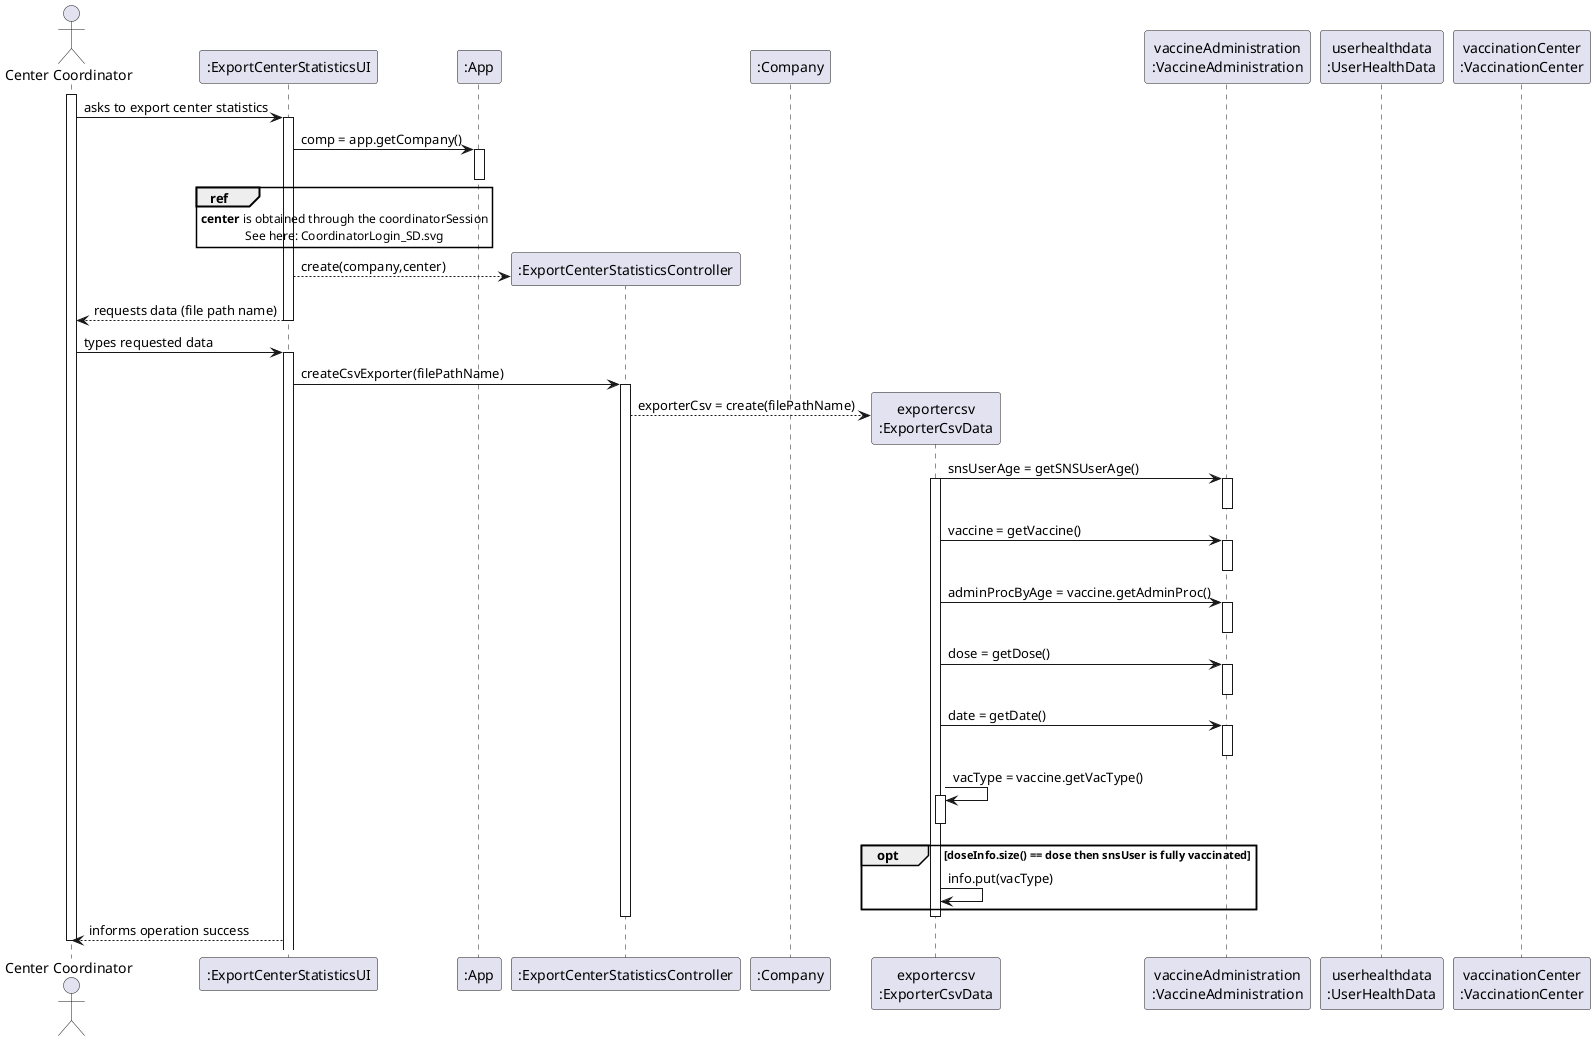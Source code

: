 @startuml US15_SD

actor "Center Coordinator" as COORDINATOR

participant ":ExportCenterStatisticsUI" as UI
participant ":App" as APP
participant ":ExportCenterStatisticsController" as CTRL
participant ":Company" as COMP
participant "exportercsv\n:ExporterCsvData" as EXPORTER
participant "vaccineAdministration\n:VaccineAdministration" as VACADMIN
participant "userhealthdata\n:UserHealthData" as USERDATA
participant "vaccinationCenter\n:VaccinationCenter" as CENTER


activate COORDINATOR
COORDINATOR -> UI : asks to export center statistics
activate UI

UI -> APP : comp = app.getCompany()
activate APP
deactivate APP

ref over UI 
**center** is obtained through the coordinatorSession
See here: CoordinatorLogin_SD.svg
end ref
UI --> CTRL** : create(company,center)

UI --> COORDINATOR : requests data (file path name)
deactivate UI

COORDINATOR -> UI : types requested data
activate UI

UI -> CTRL : createCsvExporter(filePathName)
activate CTRL

CTRL --> EXPORTER** : exporterCsv = create(filePathName)

EXPORTER -> VACADMIN :  snsUserAge = getSNSUserAge()
activate EXPORTER
activate VACADMIN
deactivate VACADMIN

EXPORTER -> VACADMIN : vaccine = getVaccine()
activate VACADMIN
deactivate VACADMIN

EXPORTER -> VACADMIN : adminProcByAge = vaccine.getAdminProc()
activate VACADMIN
deactivate VACADMIN

EXPORTER -> VACADMIN : dose = getDose()
activate VACADMIN
deactivate VACADMIN

EXPORTER -> VACADMIN : date = getDate()
activate VACADMIN
deactivate VACADMIN

EXPORTER -> EXPORTER : vacType = vaccine.getVacType()
activate EXPORTER
deactivate EXPORTER
 
opt  doseInfo.size() == dose then snsUser is fully vaccinated 
EXPORTER -> EXPORTER : info.put(vacType)
end

deactivate EXPORTER
deactivate CTRL


UI --> COORDINATOR : informs operation success

deactivate COORDINATOR 

@enduml